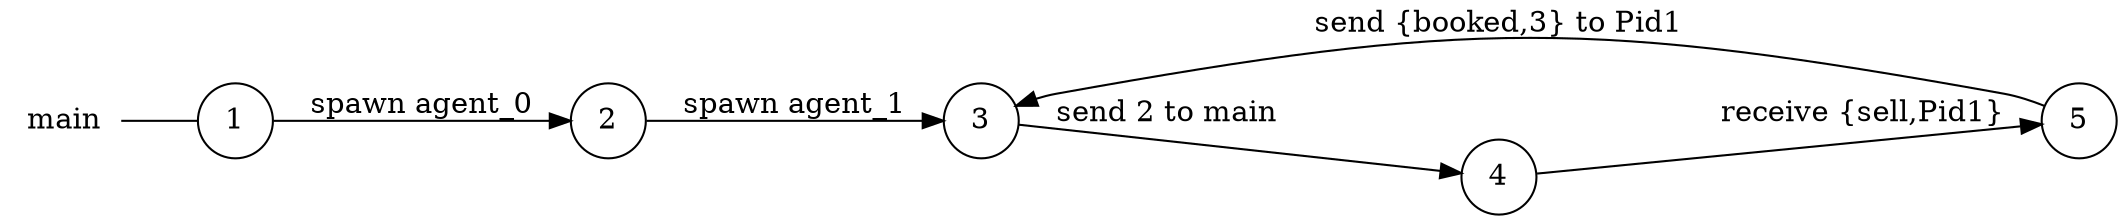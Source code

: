 digraph main {
	rankdir="LR";
	n_0 [label="main", shape="plaintext"];
	n_1 [id="5", shape=circle, label="4"];
	n_2 [id="1", shape=circle, label="1"];
	n_0 -> n_2 [arrowhead=none];
	n_3 [id="2", shape=circle, label="2"];
	n_4 [id="4", shape=circle, label="5"];
	n_5 [id="3", shape=circle, label="3"];

	n_3 -> n_5 [id="[$e|0]", label="spawn agent_1"];
	n_1 -> n_4 [id="[$e|1]", label="receive {sell,Pid1}"];
	n_2 -> n_3 [id="[$e|3]", label="spawn agent_0"];
	n_4 -> n_5 [id="[$e|6]", label="send {booked,3} to Pid1"];
	n_5 -> n_1 [id="[$e|5]", label="send 2 to main"];
}
